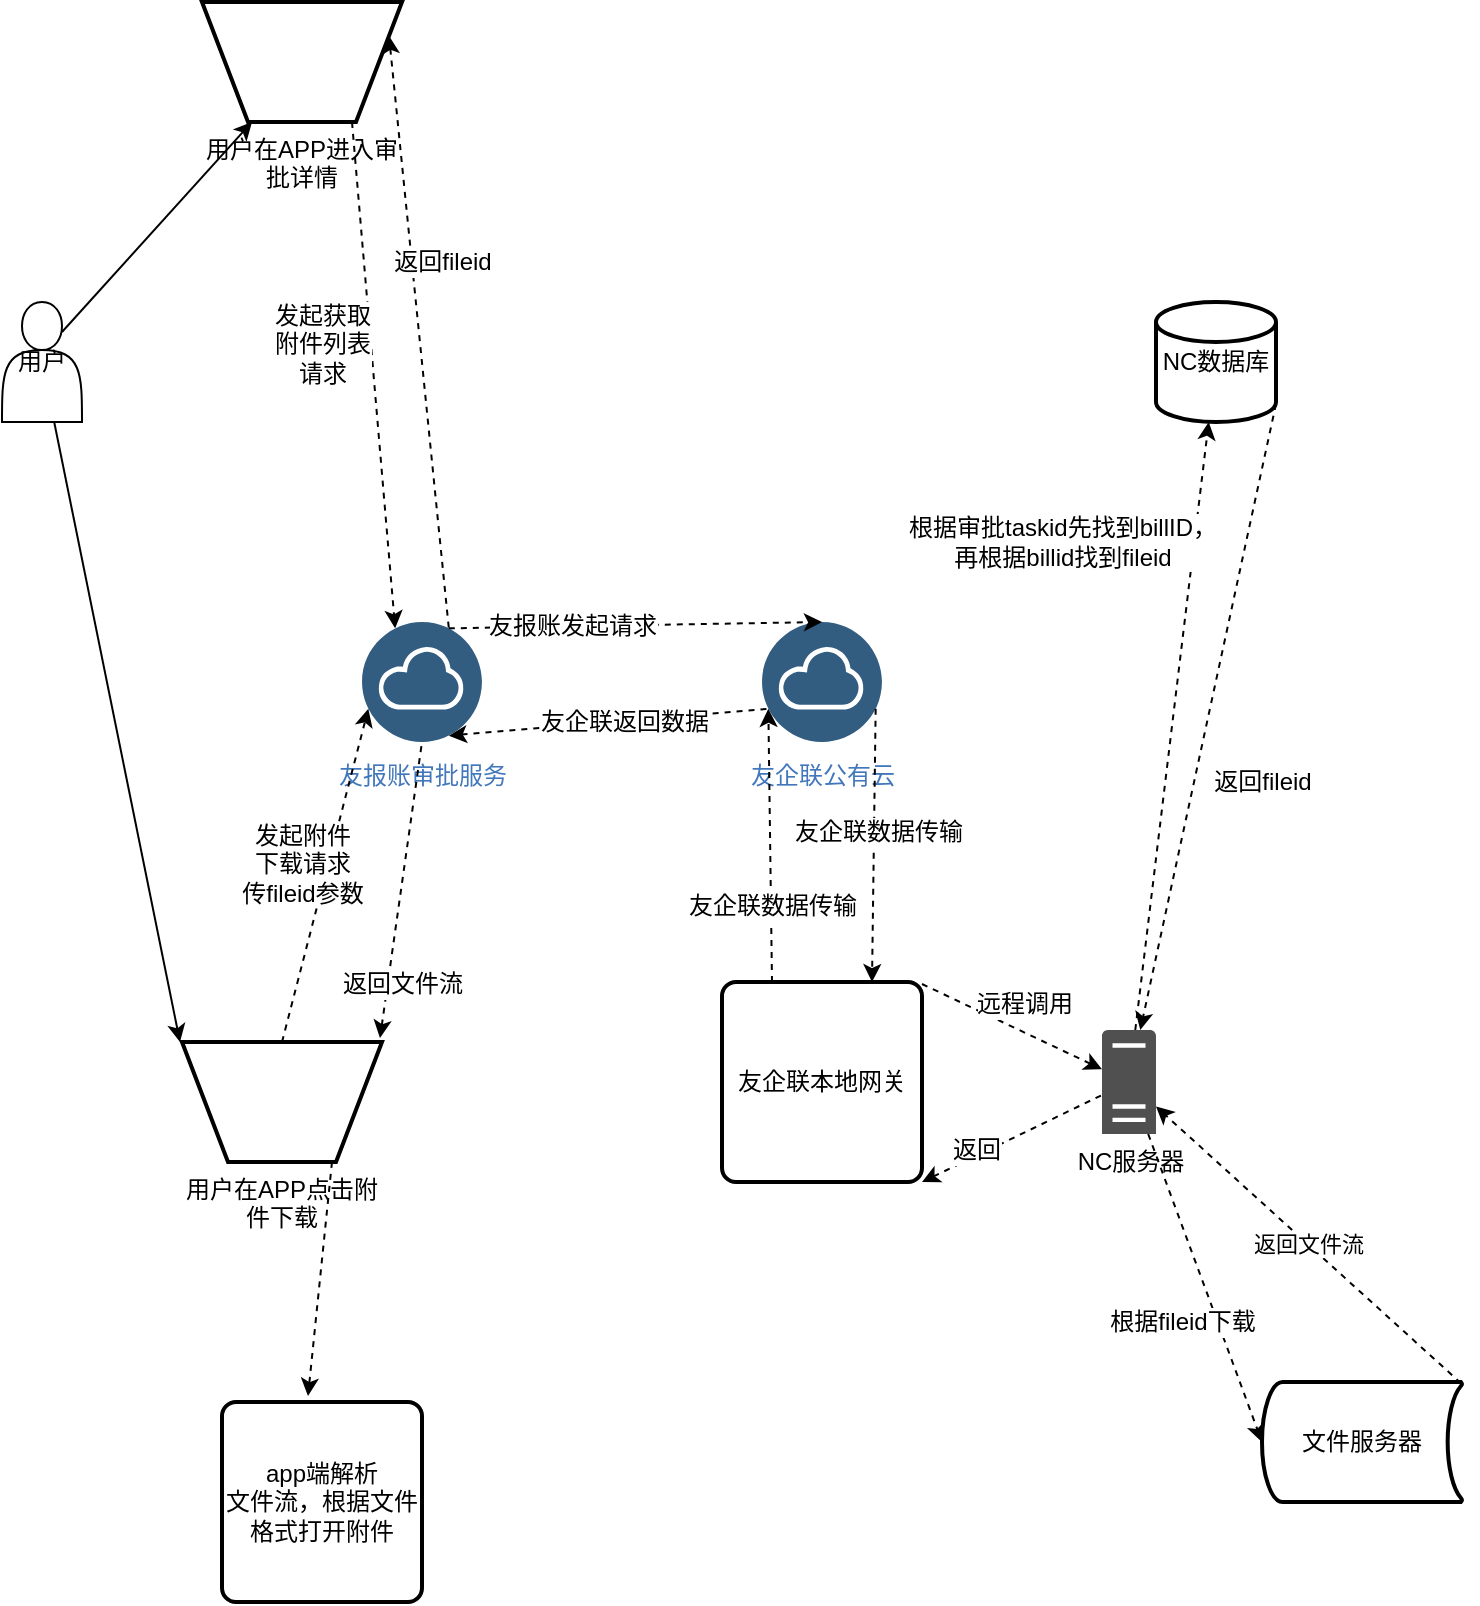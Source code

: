 <mxfile version="10.9.2" type="github"><diagram id="lLnPkQa8mmxKptDLricJ" name="第 1 页"><mxGraphModel dx="871" dy="521" grid="1" gridSize="10" guides="1" tooltips="1" connect="1" arrows="1" fold="1" page="1" pageScale="1" pageWidth="1169" pageHeight="1654" math="0" shadow="0"><root><mxCell id="0"/><mxCell id="1" parent="0"/><mxCell id="0emTX0GOsaMcbMDMhz45-1" value="NC数据库" style="strokeWidth=2;html=1;shape=mxgraph.flowchart.database;whiteSpace=wrap;" vertex="1" parent="1"><mxGeometry x="597" y="340" width="60" height="60" as="geometry"/></mxCell><mxCell id="0emTX0GOsaMcbMDMhz45-2" value="文件服务器" style="strokeWidth=2;html=1;shape=mxgraph.flowchart.stored_data;whiteSpace=wrap;" vertex="1" parent="1"><mxGeometry x="650" y="880" width="100" height="60" as="geometry"/></mxCell><mxCell id="0emTX0GOsaMcbMDMhz45-5" value="用户在APP点击附件下载" style="verticalLabelPosition=bottom;verticalAlign=top;html=1;strokeWidth=2;shape=trapezoid;perimeter=trapezoidPerimeter;whiteSpace=wrap;size=0.23;arcSize=10;flipV=1;" vertex="1" parent="1"><mxGeometry x="110" y="710" width="100" height="60" as="geometry"/></mxCell><mxCell id="0emTX0GOsaMcbMDMhz45-6" value="用户" style="shape=actor;whiteSpace=wrap;html=1;" vertex="1" parent="1"><mxGeometry x="20" y="340" width="40" height="60" as="geometry"/></mxCell><mxCell id="0emTX0GOsaMcbMDMhz45-7" value="友报账审批服务" style="aspect=fixed;perimeter=ellipsePerimeter;html=1;align=center;shadow=0;dashed=0;fontColor=#4277BB;labelBackgroundColor=#ffffff;fontSize=12;spacingTop=3;image;image=img/lib/ibm/data/cloud.svg;" vertex="1" parent="1"><mxGeometry x="200" y="500" width="60" height="60" as="geometry"/></mxCell><mxCell id="0emTX0GOsaMcbMDMhz45-8" value="友企联公有云" style="aspect=fixed;perimeter=ellipsePerimeter;html=1;align=center;shadow=0;dashed=0;fontColor=#4277BB;labelBackgroundColor=#ffffff;fontSize=12;spacingTop=3;image;image=img/lib/ibm/data/cloud.svg;" vertex="1" parent="1"><mxGeometry x="400" y="500" width="60" height="60" as="geometry"/></mxCell><mxCell id="0emTX0GOsaMcbMDMhz45-9" value="友企联本地网关" style="rounded=1;whiteSpace=wrap;html=1;absoluteArcSize=1;arcSize=14;strokeWidth=2;" vertex="1" parent="1"><mxGeometry x="380" y="680" width="100" height="100" as="geometry"/></mxCell><mxCell id="0emTX0GOsaMcbMDMhz45-10" value="NC服务器" style="pointerEvents=1;shadow=0;dashed=0;html=1;strokeColor=none;fillColor=#505050;labelPosition=center;verticalLabelPosition=bottom;verticalAlign=top;outlineConnect=0;align=center;shape=mxgraph.office.servers.server_generic;" vertex="1" parent="1"><mxGeometry x="570" y="704" width="27" height="52" as="geometry"/></mxCell><mxCell id="0emTX0GOsaMcbMDMhz45-11" value="" style="endArrow=classic;html=1;entryX=-0.01;entryY=1;entryDx=0;entryDy=0;entryPerimeter=0;" edge="1" parent="1" source="0emTX0GOsaMcbMDMhz45-6" target="0emTX0GOsaMcbMDMhz45-5"><mxGeometry width="50" height="50" relative="1" as="geometry"><mxPoint x="60" y="750" as="sourcePoint"/><mxPoint x="110" y="700" as="targetPoint"/></mxGeometry></mxCell><mxCell id="0emTX0GOsaMcbMDMhz45-12" value="" style="endArrow=classic;dashed=1;html=1;entryX=0;entryY=0.75;entryDx=0;entryDy=0;exitX=0.5;exitY=0;exitDx=0;exitDy=0;endFill=1;" edge="1" parent="1" source="0emTX0GOsaMcbMDMhz45-5" target="0emTX0GOsaMcbMDMhz45-7"><mxGeometry width="50" height="50" relative="1" as="geometry"><mxPoint x="160" y="610" as="sourcePoint"/><mxPoint x="210" y="560" as="targetPoint"/></mxGeometry></mxCell><mxCell id="0emTX0GOsaMcbMDMhz45-13" value="发起附件&lt;br&gt;下载请求&lt;br&gt;传fileid参数&lt;br&gt;" style="text;html=1;resizable=0;points=[];align=center;verticalAlign=middle;labelBackgroundColor=#ffffff;" vertex="1" connectable="0" parent="0emTX0GOsaMcbMDMhz45-12"><mxGeometry x="-0.26" y="1" relative="1" as="geometry"><mxPoint x="-5" y="-28" as="offset"/></mxGeometry></mxCell><mxCell id="0emTX0GOsaMcbMDMhz45-15" value="" style="endArrow=classic;dashed=1;html=1;exitX=0.25;exitY=0;exitDx=0;exitDy=0;entryX=0;entryY=0.75;entryDx=0;entryDy=0;endFill=1;" edge="1" parent="1" source="0emTX0GOsaMcbMDMhz45-9" target="0emTX0GOsaMcbMDMhz45-8"><mxGeometry width="50" height="50" relative="1" as="geometry"><mxPoint x="410" y="640" as="sourcePoint"/><mxPoint x="460" y="590" as="targetPoint"/></mxGeometry></mxCell><mxCell id="0emTX0GOsaMcbMDMhz45-19" value="友企联数据传输" style="text;html=1;resizable=0;points=[];align=center;verticalAlign=middle;labelBackgroundColor=#ffffff;" vertex="1" connectable="0" parent="0emTX0GOsaMcbMDMhz45-15"><mxGeometry x="-0.445" relative="1" as="geometry"><mxPoint as="offset"/></mxGeometry></mxCell><mxCell id="0emTX0GOsaMcbMDMhz45-16" value="" style="endArrow=classic;dashed=1;html=1;entryX=0.75;entryY=0;entryDx=0;entryDy=0;exitX=1;exitY=0.75;exitDx=0;exitDy=0;endFill=1;" edge="1" parent="1" source="0emTX0GOsaMcbMDMhz45-8" target="0emTX0GOsaMcbMDMhz45-9"><mxGeometry width="50" height="50" relative="1" as="geometry"><mxPoint x="440" y="650" as="sourcePoint"/><mxPoint x="490" y="600" as="targetPoint"/></mxGeometry></mxCell><mxCell id="0emTX0GOsaMcbMDMhz45-18" value="友企联数据传输" style="text;html=1;resizable=0;points=[];align=center;verticalAlign=middle;labelBackgroundColor=#ffffff;" vertex="1" connectable="0" parent="0emTX0GOsaMcbMDMhz45-16"><mxGeometry x="-0.11" y="2" relative="1" as="geometry"><mxPoint as="offset"/></mxGeometry></mxCell><mxCell id="0emTX0GOsaMcbMDMhz45-23" value="" style="endArrow=classic;dashed=1;html=1;entryX=0;entryY=0.5;entryDx=0;entryDy=0;entryPerimeter=0;endFill=1;" edge="1" parent="1" source="0emTX0GOsaMcbMDMhz45-10" target="0emTX0GOsaMcbMDMhz45-2"><mxGeometry width="50" height="50" relative="1" as="geometry"><mxPoint x="610" y="780" as="sourcePoint"/><mxPoint x="660" y="730" as="targetPoint"/></mxGeometry></mxCell><mxCell id="0emTX0GOsaMcbMDMhz45-24" value="根据fileid下载" style="text;html=1;resizable=0;points=[];align=center;verticalAlign=middle;labelBackgroundColor=#ffffff;" vertex="1" connectable="0" parent="0emTX0GOsaMcbMDMhz45-23"><mxGeometry x="-0.189" y="1" relative="1" as="geometry"><mxPoint x="-7.5" y="31.5" as="offset"/></mxGeometry></mxCell><mxCell id="0emTX0GOsaMcbMDMhz45-25" value="用户在APP进入审批详情" style="verticalLabelPosition=bottom;verticalAlign=top;html=1;strokeWidth=2;shape=trapezoid;perimeter=trapezoidPerimeter;whiteSpace=wrap;size=0.23;arcSize=10;flipV=1;" vertex="1" parent="1"><mxGeometry x="120" y="190" width="100" height="60" as="geometry"/></mxCell><mxCell id="0emTX0GOsaMcbMDMhz45-26" value="" style="endArrow=classic;html=1;entryX=0.25;entryY=1;entryDx=0;entryDy=0;exitX=0.75;exitY=0.25;exitDx=0;exitDy=0;exitPerimeter=0;" edge="1" parent="1" source="0emTX0GOsaMcbMDMhz45-6" target="0emTX0GOsaMcbMDMhz45-25"><mxGeometry width="50" height="50" relative="1" as="geometry"><mxPoint x="80" y="340" as="sourcePoint"/><mxPoint x="130" y="290" as="targetPoint"/></mxGeometry></mxCell><mxCell id="0emTX0GOsaMcbMDMhz45-29" value="" style="endArrow=classic;dashed=1;html=1;entryX=0.25;entryY=0;entryDx=0;entryDy=0;exitX=0.75;exitY=1;exitDx=0;exitDy=0;endFill=1;" edge="1" parent="1" source="0emTX0GOsaMcbMDMhz45-25" target="0emTX0GOsaMcbMDMhz45-7"><mxGeometry width="50" height="50" relative="1" as="geometry"><mxPoint x="180" y="380" as="sourcePoint"/><mxPoint x="230" y="330" as="targetPoint"/></mxGeometry></mxCell><mxCell id="0emTX0GOsaMcbMDMhz45-30" value="发起获取&lt;br&gt;附件列表&lt;br&gt;请求" style="text;html=1;resizable=0;points=[];align=center;verticalAlign=middle;labelBackgroundColor=#ffffff;" vertex="1" connectable="0" parent="0emTX0GOsaMcbMDMhz45-29"><mxGeometry x="-0.17" relative="1" as="geometry"><mxPoint x="-24" y="5.5" as="offset"/></mxGeometry></mxCell><mxCell id="0emTX0GOsaMcbMDMhz45-31" value="" style="endArrow=classic;dashed=1;html=1;entryX=0.5;entryY=0;entryDx=0;entryDy=0;exitX=0.75;exitY=0;exitDx=0;exitDy=0;endFill=1;" edge="1" parent="1" source="0emTX0GOsaMcbMDMhz45-7" target="0emTX0GOsaMcbMDMhz45-8"><mxGeometry width="50" height="50" relative="1" as="geometry"><mxPoint x="290" y="510" as="sourcePoint"/><mxPoint x="340" y="460" as="targetPoint"/></mxGeometry></mxCell><mxCell id="0emTX0GOsaMcbMDMhz45-32" value="友报账发起请求" style="text;html=1;resizable=0;points=[];align=center;verticalAlign=middle;labelBackgroundColor=#ffffff;" vertex="1" connectable="0" parent="0emTX0GOsaMcbMDMhz45-31"><mxGeometry x="-0.348" relative="1" as="geometry"><mxPoint as="offset"/></mxGeometry></mxCell><mxCell id="0emTX0GOsaMcbMDMhz45-33" value="" style="endArrow=classic;dashed=1;html=1;endFill=1;" edge="1" parent="1" source="0emTX0GOsaMcbMDMhz45-10" target="0emTX0GOsaMcbMDMhz45-1"><mxGeometry width="50" height="50" relative="1" as="geometry"><mxPoint x="560" y="630" as="sourcePoint"/><mxPoint x="610" y="580" as="targetPoint"/></mxGeometry></mxCell><mxCell id="0emTX0GOsaMcbMDMhz45-34" value="根据审批taskid先找到billID，&lt;br&gt;再根据billid找到fileid" style="text;html=1;resizable=0;points=[];align=center;verticalAlign=middle;labelBackgroundColor=#ffffff;" vertex="1" connectable="0" parent="0emTX0GOsaMcbMDMhz45-33"><mxGeometry x="0.107" y="-2" relative="1" as="geometry"><mxPoint x="-59" y="-76.5" as="offset"/></mxGeometry></mxCell><mxCell id="0emTX0GOsaMcbMDMhz45-35" value="" style="endArrow=classic;dashed=1;html=1;exitX=1;exitY=0.85;exitDx=0;exitDy=0;exitPerimeter=0;endFill=1;" edge="1" parent="1" source="0emTX0GOsaMcbMDMhz45-1" target="0emTX0GOsaMcbMDMhz45-10"><mxGeometry width="50" height="50" relative="1" as="geometry"><mxPoint x="640" y="610" as="sourcePoint"/><mxPoint x="690" y="560" as="targetPoint"/></mxGeometry></mxCell><mxCell id="0emTX0GOsaMcbMDMhz45-36" value="返回fileid" style="text;html=1;resizable=0;points=[];align=center;verticalAlign=middle;labelBackgroundColor=#ffffff;" vertex="1" connectable="0" parent="0emTX0GOsaMcbMDMhz45-35"><mxGeometry x="0.193" y="2" relative="1" as="geometry"><mxPoint x="31.5" y="2" as="offset"/></mxGeometry></mxCell><mxCell id="0emTX0GOsaMcbMDMhz45-37" value="返回文件流" style="endArrow=classic;dashed=1;html=1;exitX=0.995;exitY=0.01;exitDx=0;exitDy=0;exitPerimeter=0;endFill=1;" edge="1" parent="1" source="0emTX0GOsaMcbMDMhz45-2" target="0emTX0GOsaMcbMDMhz45-10"><mxGeometry width="50" height="50" relative="1" as="geometry"><mxPoint x="560" y="940" as="sourcePoint"/><mxPoint x="610" y="890" as="targetPoint"/></mxGeometry></mxCell><mxCell id="0emTX0GOsaMcbMDMhz45-39" value="" style="endArrow=classic;dashed=1;html=1;exitX=1;exitY=0.01;exitDx=0;exitDy=0;exitPerimeter=0;endFill=1;" edge="1" parent="1" source="0emTX0GOsaMcbMDMhz45-9" target="0emTX0GOsaMcbMDMhz45-10"><mxGeometry width="50" height="50" relative="1" as="geometry"><mxPoint x="500" y="710" as="sourcePoint"/><mxPoint x="550" y="660" as="targetPoint"/></mxGeometry></mxCell><mxCell id="0emTX0GOsaMcbMDMhz45-41" value="远程调用" style="text;html=1;resizable=0;points=[];align=center;verticalAlign=middle;labelBackgroundColor=#ffffff;" vertex="1" connectable="0" parent="0emTX0GOsaMcbMDMhz45-39"><mxGeometry x="-0.488" relative="1" as="geometry"><mxPoint x="27.5" y="-1.5" as="offset"/></mxGeometry></mxCell><mxCell id="0emTX0GOsaMcbMDMhz45-40" value="" style="endArrow=none;dashed=1;html=1;exitX=1;exitY=1;exitDx=0;exitDy=0;exitPerimeter=0;startArrow=classic;startFill=1;" edge="1" parent="1" source="0emTX0GOsaMcbMDMhz45-9" target="0emTX0GOsaMcbMDMhz45-10"><mxGeometry width="50" height="50" relative="1" as="geometry"><mxPoint x="500" y="840" as="sourcePoint"/><mxPoint x="550" y="790" as="targetPoint"/></mxGeometry></mxCell><mxCell id="0emTX0GOsaMcbMDMhz45-42" value="返回" style="text;html=1;resizable=0;points=[];align=center;verticalAlign=middle;labelBackgroundColor=#ffffff;" vertex="1" connectable="0" parent="0emTX0GOsaMcbMDMhz45-40"><mxGeometry x="-0.374" y="3" relative="1" as="geometry"><mxPoint as="offset"/></mxGeometry></mxCell><mxCell id="0emTX0GOsaMcbMDMhz45-43" value="" style="endArrow=none;dashed=1;html=1;exitX=0.75;exitY=1;exitDx=0;exitDy=0;entryX=0;entryY=0.75;entryDx=0;entryDy=0;startArrow=classic;startFill=1;" edge="1" parent="1" source="0emTX0GOsaMcbMDMhz45-7" target="0emTX0GOsaMcbMDMhz45-8"><mxGeometry width="50" height="50" relative="1" as="geometry"><mxPoint x="300" y="580" as="sourcePoint"/><mxPoint x="350" y="530" as="targetPoint"/></mxGeometry></mxCell><mxCell id="0emTX0GOsaMcbMDMhz45-44" value="友企联返回数据" style="text;html=1;resizable=0;points=[];align=center;verticalAlign=middle;labelBackgroundColor=#ffffff;" vertex="1" connectable="0" parent="0emTX0GOsaMcbMDMhz45-43"><mxGeometry x="-0.351" y="-1" relative="1" as="geometry"><mxPoint x="35" y="-3.5" as="offset"/></mxGeometry></mxCell><mxCell id="0emTX0GOsaMcbMDMhz45-45" value="" style="endArrow=none;dashed=1;html=1;entryX=0.75;entryY=0;entryDx=0;entryDy=0;exitX=1;exitY=0.25;exitDx=0;exitDy=0;startArrow=classic;startFill=1;" edge="1" parent="1" source="0emTX0GOsaMcbMDMhz45-25" target="0emTX0GOsaMcbMDMhz45-7"><mxGeometry width="50" height="50" relative="1" as="geometry"><mxPoint x="130" y="490" as="sourcePoint"/><mxPoint x="180" y="440" as="targetPoint"/></mxGeometry></mxCell><mxCell id="0emTX0GOsaMcbMDMhz45-46" value="返回fileid" style="text;html=1;resizable=0;points=[];align=center;verticalAlign=middle;labelBackgroundColor=#ffffff;" vertex="1" connectable="0" parent="0emTX0GOsaMcbMDMhz45-45"><mxGeometry x="-0.303" y="1" relative="1" as="geometry"><mxPoint x="15" y="9.5" as="offset"/></mxGeometry></mxCell><mxCell id="0emTX0GOsaMcbMDMhz45-47" value="" style="endArrow=none;dashed=1;html=1;exitX=0.99;exitY=1.033;exitDx=0;exitDy=0;exitPerimeter=0;entryX=0.5;entryY=1;entryDx=0;entryDy=0;startArrow=classic;startFill=1;" edge="1" parent="1" source="0emTX0GOsaMcbMDMhz45-5" target="0emTX0GOsaMcbMDMhz45-7"><mxGeometry width="50" height="50" relative="1" as="geometry"><mxPoint x="230" y="650" as="sourcePoint"/><mxPoint x="280" y="600" as="targetPoint"/></mxGeometry></mxCell><mxCell id="0emTX0GOsaMcbMDMhz45-48" value="返回文件流" style="text;html=1;resizable=0;points=[];align=center;verticalAlign=middle;labelBackgroundColor=#ffffff;" vertex="1" connectable="0" parent="0emTX0GOsaMcbMDMhz45-47"><mxGeometry x="-0.255" y="-1" relative="1" as="geometry"><mxPoint x="2" y="27.5" as="offset"/></mxGeometry></mxCell><mxCell id="0emTX0GOsaMcbMDMhz45-49" value="app端解析&lt;br&gt;文件流，根据文件格式打开附件" style="rounded=1;whiteSpace=wrap;html=1;absoluteArcSize=1;arcSize=14;strokeWidth=2;" vertex="1" parent="1"><mxGeometry x="130" y="890" width="100" height="100" as="geometry"/></mxCell><mxCell id="0emTX0GOsaMcbMDMhz45-50" value="" style="endArrow=classic;dashed=1;html=1;entryX=0.43;entryY=-0.03;entryDx=0;entryDy=0;entryPerimeter=0;exitX=0.75;exitY=1;exitDx=0;exitDy=0;endFill=1;" edge="1" parent="1" source="0emTX0GOsaMcbMDMhz45-5" target="0emTX0GOsaMcbMDMhz45-49"><mxGeometry width="50" height="50" relative="1" as="geometry"><mxPoint x="140" y="860" as="sourcePoint"/><mxPoint x="190" y="810" as="targetPoint"/></mxGeometry></mxCell></root></mxGraphModel></diagram></mxfile>